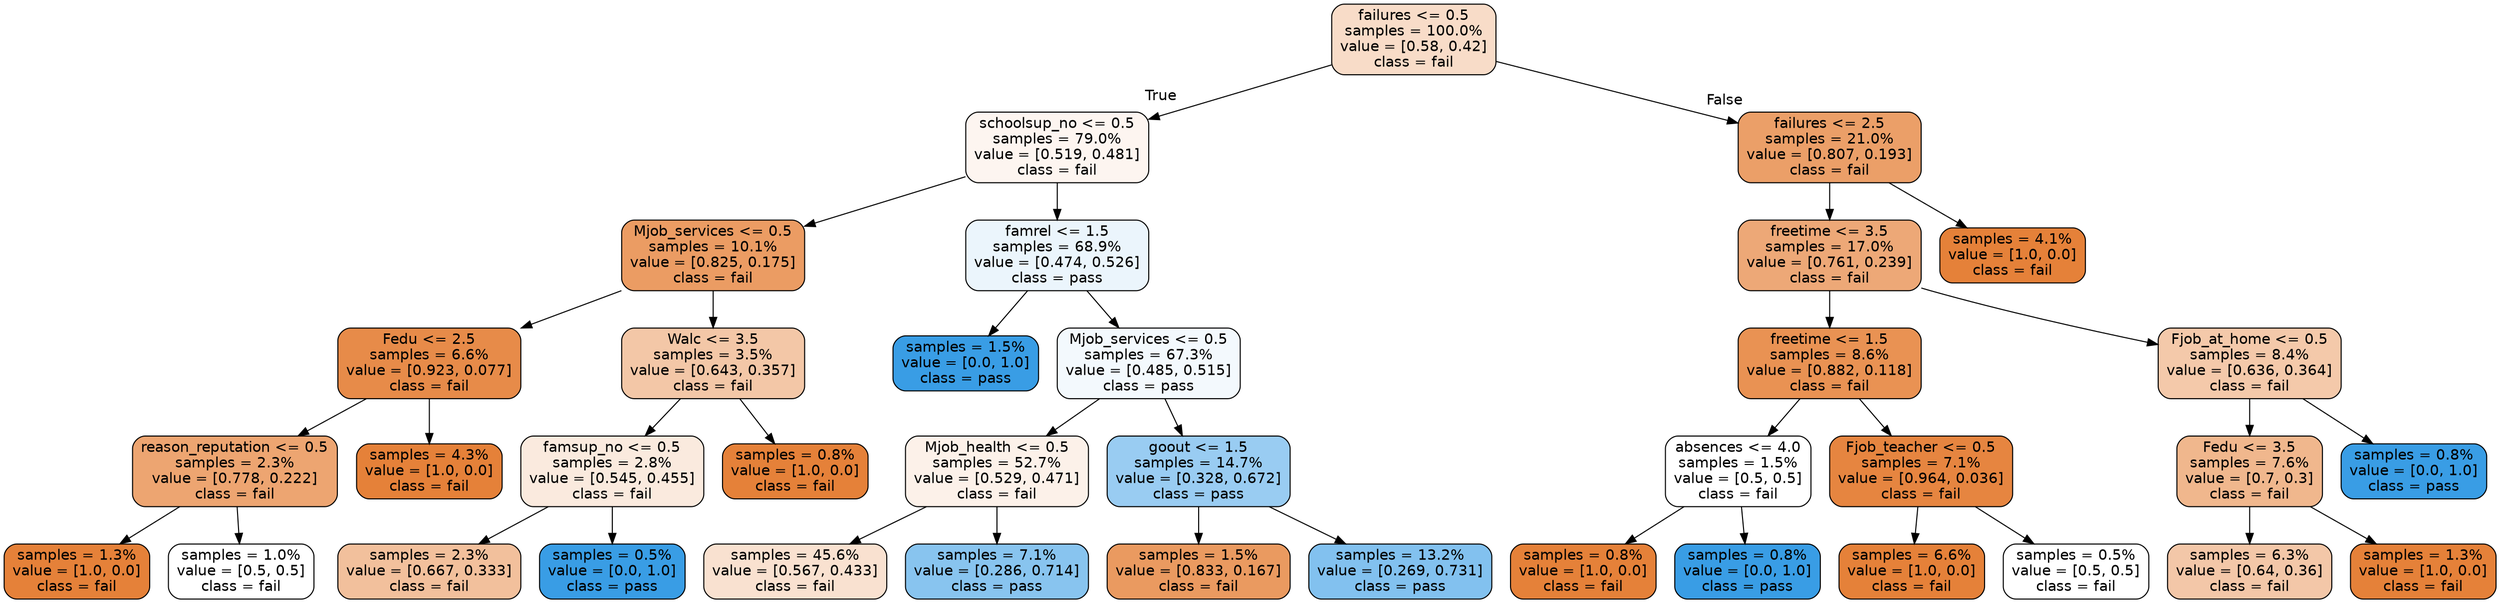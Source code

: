 digraph Tree {
node [shape=box, style="filled, rounded", color="black", fontname=helvetica] ;
edge [fontname=helvetica] ;
0 [label="failures <= 0.5\nsamples = 100.0%\nvalue = [0.58, 0.42]\nclass = fail", fillcolor="#e5813946"] ;
1 [label="schoolsup_no <= 0.5\nsamples = 79.0%\nvalue = [0.519, 0.481]\nclass = fail", fillcolor="#e5813913"] ;
0 -> 1 [labeldistance=2.5, labelangle=45, headlabel="True"] ;
2 [label="Mjob_services <= 0.5\nsamples = 10.1%\nvalue = [0.825, 0.175]\nclass = fail", fillcolor="#e58139c9"] ;
1 -> 2 ;
3 [label="Fedu <= 2.5\nsamples = 6.6%\nvalue = [0.923, 0.077]\nclass = fail", fillcolor="#e58139ea"] ;
2 -> 3 ;
4 [label="reason_reputation <= 0.5\nsamples = 2.3%\nvalue = [0.778, 0.222]\nclass = fail", fillcolor="#e58139b6"] ;
3 -> 4 ;
5 [label="samples = 1.3%\nvalue = [1.0, 0.0]\nclass = fail", fillcolor="#e58139ff"] ;
4 -> 5 ;
6 [label="samples = 1.0%\nvalue = [0.5, 0.5]\nclass = fail", fillcolor="#e5813900"] ;
4 -> 6 ;
7 [label="samples = 4.3%\nvalue = [1.0, 0.0]\nclass = fail", fillcolor="#e58139ff"] ;
3 -> 7 ;
8 [label="Walc <= 3.5\nsamples = 3.5%\nvalue = [0.643, 0.357]\nclass = fail", fillcolor="#e5813971"] ;
2 -> 8 ;
9 [label="famsup_no <= 0.5\nsamples = 2.8%\nvalue = [0.545, 0.455]\nclass = fail", fillcolor="#e581392a"] ;
8 -> 9 ;
10 [label="samples = 2.3%\nvalue = [0.667, 0.333]\nclass = fail", fillcolor="#e581397f"] ;
9 -> 10 ;
11 [label="samples = 0.5%\nvalue = [0.0, 1.0]\nclass = pass", fillcolor="#399de5ff"] ;
9 -> 11 ;
12 [label="samples = 0.8%\nvalue = [1.0, 0.0]\nclass = fail", fillcolor="#e58139ff"] ;
8 -> 12 ;
13 [label="famrel <= 1.5\nsamples = 68.9%\nvalue = [0.474, 0.526]\nclass = pass", fillcolor="#399de519"] ;
1 -> 13 ;
14 [label="samples = 1.5%\nvalue = [0.0, 1.0]\nclass = pass", fillcolor="#399de5ff"] ;
13 -> 14 ;
15 [label="Mjob_services <= 0.5\nsamples = 67.3%\nvalue = [0.485, 0.515]\nclass = pass", fillcolor="#399de50f"] ;
13 -> 15 ;
16 [label="Mjob_health <= 0.5\nsamples = 52.7%\nvalue = [0.529, 0.471]\nclass = fail", fillcolor="#e581391c"] ;
15 -> 16 ;
17 [label="samples = 45.6%\nvalue = [0.567, 0.433]\nclass = fail", fillcolor="#e581393c"] ;
16 -> 17 ;
18 [label="samples = 7.1%\nvalue = [0.286, 0.714]\nclass = pass", fillcolor="#399de599"] ;
16 -> 18 ;
19 [label="goout <= 1.5\nsamples = 14.7%\nvalue = [0.328, 0.672]\nclass = pass", fillcolor="#399de583"] ;
15 -> 19 ;
20 [label="samples = 1.5%\nvalue = [0.833, 0.167]\nclass = fail", fillcolor="#e58139cc"] ;
19 -> 20 ;
21 [label="samples = 13.2%\nvalue = [0.269, 0.731]\nclass = pass", fillcolor="#399de5a1"] ;
19 -> 21 ;
22 [label="failures <= 2.5\nsamples = 21.0%\nvalue = [0.807, 0.193]\nclass = fail", fillcolor="#e58139c2"] ;
0 -> 22 [labeldistance=2.5, labelangle=-45, headlabel="False"] ;
23 [label="freetime <= 3.5\nsamples = 17.0%\nvalue = [0.761, 0.239]\nclass = fail", fillcolor="#e58139af"] ;
22 -> 23 ;
24 [label="freetime <= 1.5\nsamples = 8.6%\nvalue = [0.882, 0.118]\nclass = fail", fillcolor="#e58139dd"] ;
23 -> 24 ;
25 [label="absences <= 4.0\nsamples = 1.5%\nvalue = [0.5, 0.5]\nclass = fail", fillcolor="#e5813900"] ;
24 -> 25 ;
26 [label="samples = 0.8%\nvalue = [1.0, 0.0]\nclass = fail", fillcolor="#e58139ff"] ;
25 -> 26 ;
27 [label="samples = 0.8%\nvalue = [0.0, 1.0]\nclass = pass", fillcolor="#399de5ff"] ;
25 -> 27 ;
28 [label="Fjob_teacher <= 0.5\nsamples = 7.1%\nvalue = [0.964, 0.036]\nclass = fail", fillcolor="#e58139f6"] ;
24 -> 28 ;
29 [label="samples = 6.6%\nvalue = [1.0, 0.0]\nclass = fail", fillcolor="#e58139ff"] ;
28 -> 29 ;
30 [label="samples = 0.5%\nvalue = [0.5, 0.5]\nclass = fail", fillcolor="#e5813900"] ;
28 -> 30 ;
31 [label="Fjob_at_home <= 0.5\nsamples = 8.4%\nvalue = [0.636, 0.364]\nclass = fail", fillcolor="#e581396d"] ;
23 -> 31 ;
32 [label="Fedu <= 3.5\nsamples = 7.6%\nvalue = [0.7, 0.3]\nclass = fail", fillcolor="#e5813992"] ;
31 -> 32 ;
33 [label="samples = 6.3%\nvalue = [0.64, 0.36]\nclass = fail", fillcolor="#e5813970"] ;
32 -> 33 ;
34 [label="samples = 1.3%\nvalue = [1.0, 0.0]\nclass = fail", fillcolor="#e58139ff"] ;
32 -> 34 ;
35 [label="samples = 0.8%\nvalue = [0.0, 1.0]\nclass = pass", fillcolor="#399de5ff"] ;
31 -> 35 ;
36 [label="samples = 4.1%\nvalue = [1.0, 0.0]\nclass = fail", fillcolor="#e58139ff"] ;
22 -> 36 ;
}